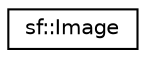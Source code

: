 digraph "Graphical Class Hierarchy"
{
  edge [fontname="Helvetica",fontsize="10",labelfontname="Helvetica",labelfontsize="10"];
  node [fontname="Helvetica",fontsize="10",shape=record];
  rankdir="LR";
  Node0 [label="sf::Image",height=0.2,width=0.4,color="black", fillcolor="white", style="filled",URL="$classsf_1_1_image.html",tooltip="Class for loading, manipulating and saving images. "];
}
